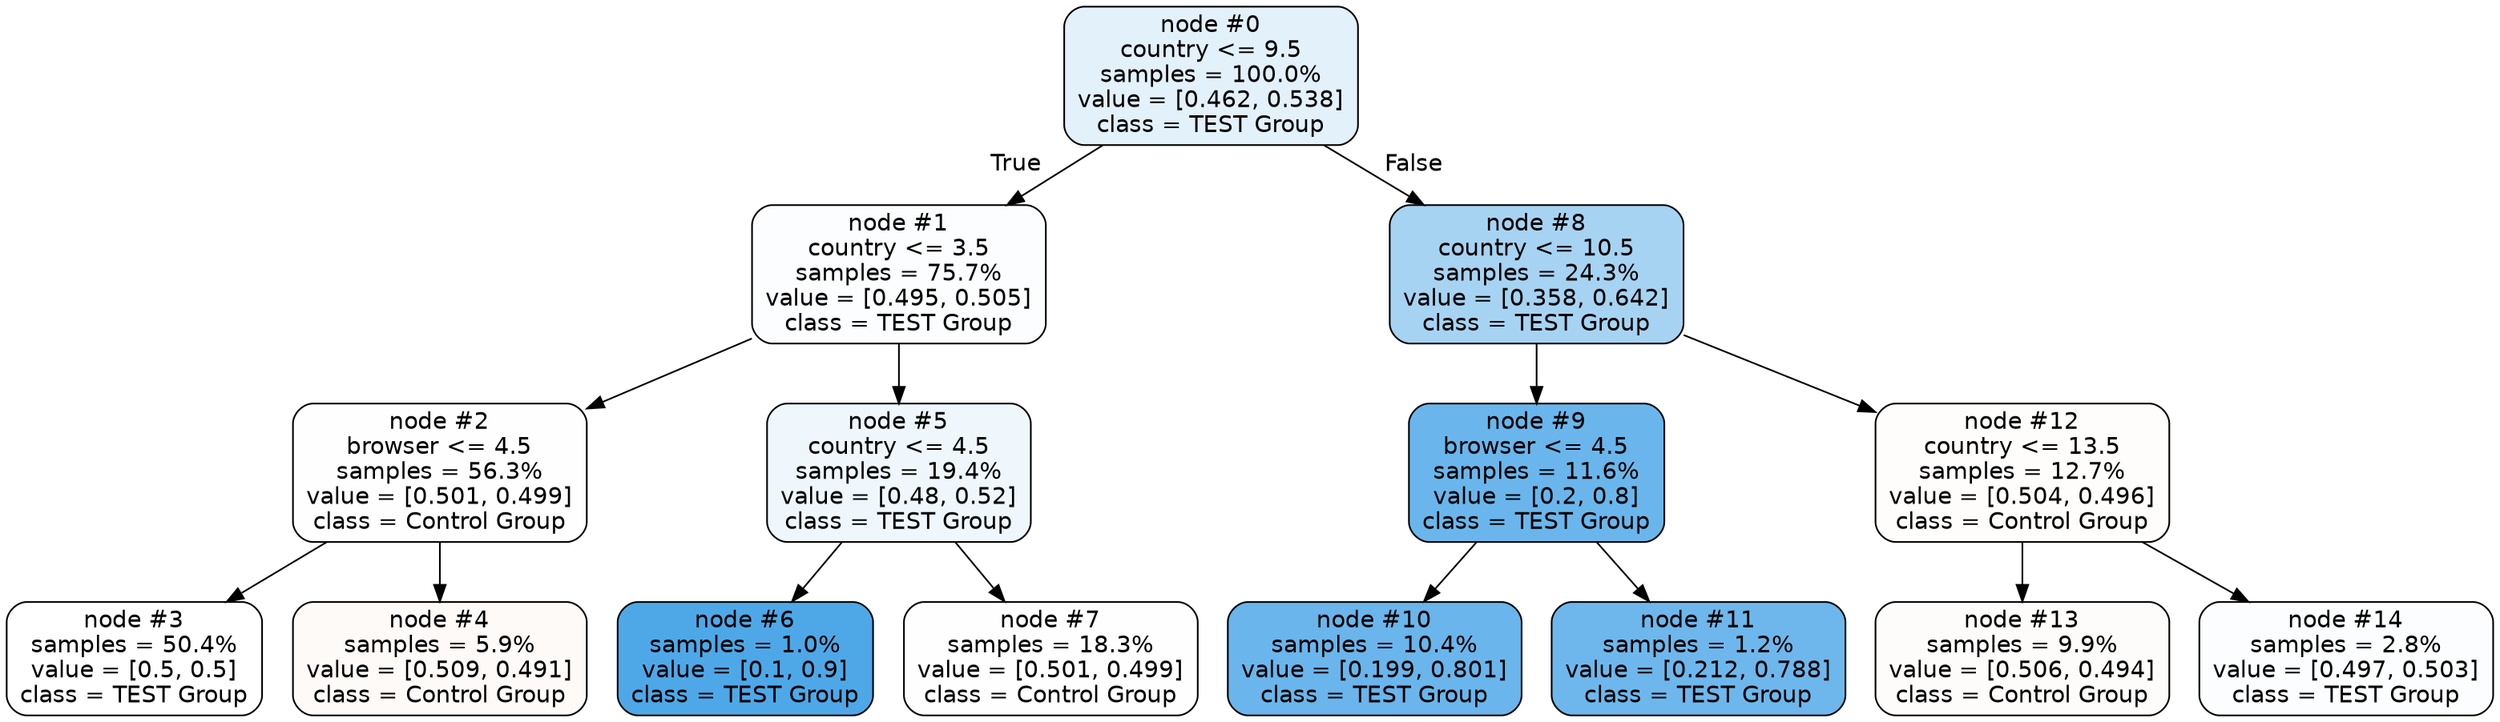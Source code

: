 digraph Tree {
node [shape=box, style="filled, rounded", color="black", fontname=helvetica] ;
edge [fontname=helvetica] ;
0 [label="node #0\ncountry <= 9.5\nsamples = 100.0%\nvalue = [0.462, 0.538]\nclass = TEST Group", fillcolor="#399de524"] ;
1 [label="node #1\ncountry <= 3.5\nsamples = 75.7%\nvalue = [0.495, 0.505]\nclass = TEST Group", fillcolor="#399de505"] ;
0 -> 1 [labeldistance=2.5, labelangle=45, headlabel="True"] ;
2 [label="node #2\nbrowser <= 4.5\nsamples = 56.3%\nvalue = [0.501, 0.499]\nclass = Control Group", fillcolor="#e5813901"] ;
1 -> 2 ;
3 [label="node #3\nsamples = 50.4%\nvalue = [0.5, 0.5]\nclass = TEST Group", fillcolor="#399de500"] ;
2 -> 3 ;
4 [label="node #4\nsamples = 5.9%\nvalue = [0.509, 0.491]\nclass = Control Group", fillcolor="#e5813909"] ;
2 -> 4 ;
5 [label="node #5\ncountry <= 4.5\nsamples = 19.4%\nvalue = [0.48, 0.52]\nclass = TEST Group", fillcolor="#399de514"] ;
1 -> 5 ;
6 [label="node #6\nsamples = 1.0%\nvalue = [0.1, 0.9]\nclass = TEST Group", fillcolor="#399de5e3"] ;
5 -> 6 ;
7 [label="node #7\nsamples = 18.3%\nvalue = [0.501, 0.499]\nclass = Control Group", fillcolor="#e5813901"] ;
5 -> 7 ;
8 [label="node #8\ncountry <= 10.5\nsamples = 24.3%\nvalue = [0.358, 0.642]\nclass = TEST Group", fillcolor="#399de571"] ;
0 -> 8 [labeldistance=2.5, labelangle=-45, headlabel="False"] ;
9 [label="node #9\nbrowser <= 4.5\nsamples = 11.6%\nvalue = [0.2, 0.8]\nclass = TEST Group", fillcolor="#399de5bf"] ;
8 -> 9 ;
10 [label="node #10\nsamples = 10.4%\nvalue = [0.199, 0.801]\nclass = TEST Group", fillcolor="#399de5c0"] ;
9 -> 10 ;
11 [label="node #11\nsamples = 1.2%\nvalue = [0.212, 0.788]\nclass = TEST Group", fillcolor="#399de5ba"] ;
9 -> 11 ;
12 [label="node #12\ncountry <= 13.5\nsamples = 12.7%\nvalue = [0.504, 0.496]\nclass = Control Group", fillcolor="#e5813904"] ;
8 -> 12 ;
13 [label="node #13\nsamples = 9.9%\nvalue = [0.506, 0.494]\nclass = Control Group", fillcolor="#e5813906"] ;
12 -> 13 ;
14 [label="node #14\nsamples = 2.8%\nvalue = [0.497, 0.503]\nclass = TEST Group", fillcolor="#399de503"] ;
12 -> 14 ;
}